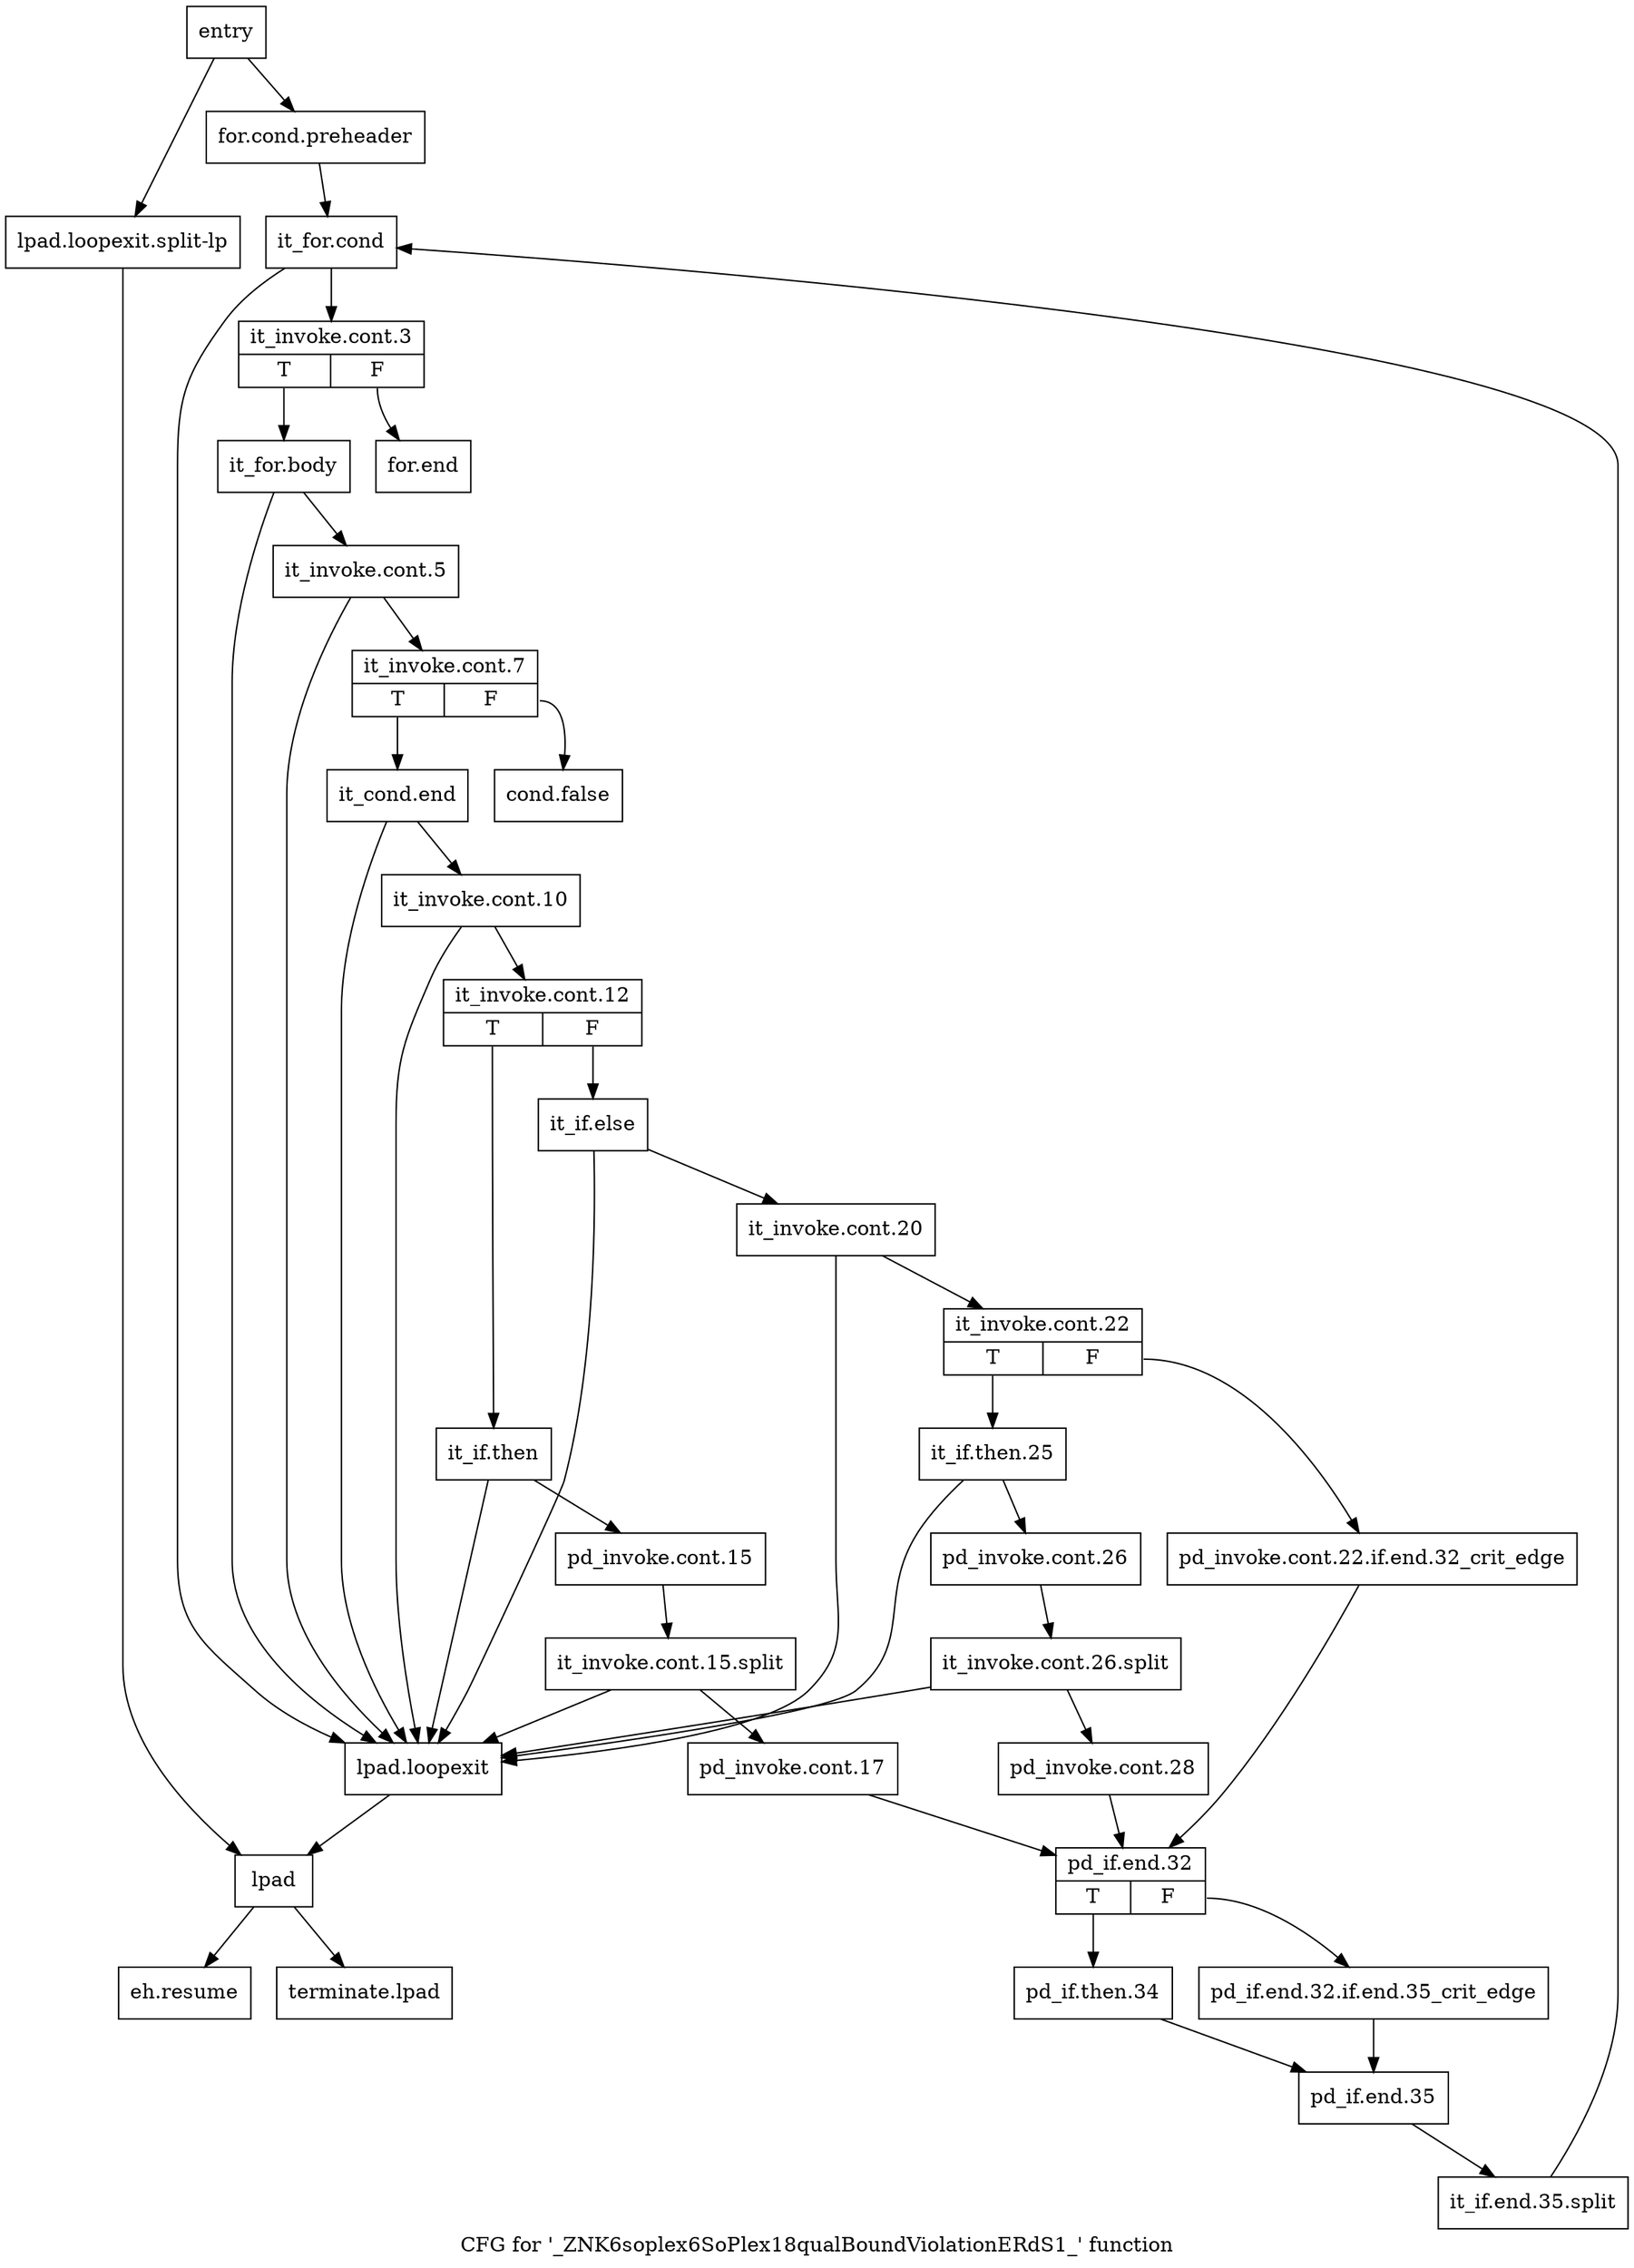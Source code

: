 digraph "CFG for '_ZNK6soplex6SoPlex18qualBoundViolationERdS1_' function" {
	label="CFG for '_ZNK6soplex6SoPlex18qualBoundViolationERdS1_' function";

	Node0x294a020 [shape=record,label="{entry}"];
	Node0x294a020 -> Node0x2941f50;
	Node0x294a020 -> Node0x294b300;
	Node0x2941f50 [shape=record,label="{for.cond.preheader}"];
	Node0x2941f50 -> Node0x2941fa0;
	Node0x2941fa0 [shape=record,label="{it_for.cond}"];
	Node0x2941fa0 -> Node0x294b120;
	Node0x2941fa0 -> Node0x294b2b0;
	Node0x294b120 [shape=record,label="{it_invoke.cont.3|{<s0>T|<s1>F}}"];
	Node0x294b120:s0 -> Node0x294b170;
	Node0x294b120:s1 -> Node0x294b8f0;
	Node0x294b170 [shape=record,label="{it_for.body}"];
	Node0x294b170 -> Node0x294b1c0;
	Node0x294b170 -> Node0x294b2b0;
	Node0x294b1c0 [shape=record,label="{it_invoke.cont.5}"];
	Node0x294b1c0 -> Node0x294b210;
	Node0x294b1c0 -> Node0x294b2b0;
	Node0x294b210 [shape=record,label="{it_invoke.cont.7|{<s0>T|<s1>F}}"];
	Node0x294b210:s0 -> Node0x294b3a0;
	Node0x294b210:s1 -> Node0x294b260;
	Node0x294b260 [shape=record,label="{cond.false}"];
	Node0x294b2b0 [shape=record,label="{lpad.loopexit}"];
	Node0x294b2b0 -> Node0x294b350;
	Node0x294b300 [shape=record,label="{lpad.loopexit.split-lp}"];
	Node0x294b300 -> Node0x294b350;
	Node0x294b350 [shape=record,label="{lpad}"];
	Node0x294b350 -> Node0x294b940;
	Node0x294b350 -> Node0x294b990;
	Node0x294b3a0 [shape=record,label="{it_cond.end}"];
	Node0x294b3a0 -> Node0x294b3f0;
	Node0x294b3a0 -> Node0x294b2b0;
	Node0x294b3f0 [shape=record,label="{it_invoke.cont.10}"];
	Node0x294b3f0 -> Node0x294b440;
	Node0x294b3f0 -> Node0x294b2b0;
	Node0x294b440 [shape=record,label="{it_invoke.cont.12|{<s0>T|<s1>F}}"];
	Node0x294b440:s0 -> Node0x294b490;
	Node0x294b440:s1 -> Node0x294b580;
	Node0x294b490 [shape=record,label="{it_if.then}"];
	Node0x294b490 -> Node0x294b4e0;
	Node0x294b490 -> Node0x294b2b0;
	Node0x294b4e0 [shape=record,label="{pd_invoke.cont.15}"];
	Node0x294b4e0 -> Node0x32c7c10;
	Node0x32c7c10 [shape=record,label="{it_invoke.cont.15.split}"];
	Node0x32c7c10 -> Node0x294b530;
	Node0x32c7c10 -> Node0x294b2b0;
	Node0x294b530 [shape=record,label="{pd_invoke.cont.17}"];
	Node0x294b530 -> Node0x294b7b0;
	Node0x294b580 [shape=record,label="{it_if.else}"];
	Node0x294b580 -> Node0x294b5d0;
	Node0x294b580 -> Node0x294b2b0;
	Node0x294b5d0 [shape=record,label="{it_invoke.cont.20}"];
	Node0x294b5d0 -> Node0x294b620;
	Node0x294b5d0 -> Node0x294b2b0;
	Node0x294b620 [shape=record,label="{it_invoke.cont.22|{<s0>T|<s1>F}}"];
	Node0x294b620:s0 -> Node0x294b6c0;
	Node0x294b620:s1 -> Node0x294b670;
	Node0x294b670 [shape=record,label="{pd_invoke.cont.22.if.end.32_crit_edge}"];
	Node0x294b670 -> Node0x294b7b0;
	Node0x294b6c0 [shape=record,label="{it_if.then.25}"];
	Node0x294b6c0 -> Node0x294b710;
	Node0x294b6c0 -> Node0x294b2b0;
	Node0x294b710 [shape=record,label="{pd_invoke.cont.26}"];
	Node0x294b710 -> Node0x32c7960;
	Node0x32c7960 [shape=record,label="{it_invoke.cont.26.split}"];
	Node0x32c7960 -> Node0x294b760;
	Node0x32c7960 -> Node0x294b2b0;
	Node0x294b760 [shape=record,label="{pd_invoke.cont.28}"];
	Node0x294b760 -> Node0x294b7b0;
	Node0x294b7b0 [shape=record,label="{pd_if.end.32|{<s0>T|<s1>F}}"];
	Node0x294b7b0:s0 -> Node0x294b850;
	Node0x294b7b0:s1 -> Node0x294b800;
	Node0x294b800 [shape=record,label="{pd_if.end.32.if.end.35_crit_edge}"];
	Node0x294b800 -> Node0x294b8a0;
	Node0x294b850 [shape=record,label="{pd_if.then.34}"];
	Node0x294b850 -> Node0x294b8a0;
	Node0x294b8a0 [shape=record,label="{pd_if.end.35}"];
	Node0x294b8a0 -> Node0x3395cb0;
	Node0x3395cb0 [shape=record,label="{it_if.end.35.split}"];
	Node0x3395cb0 -> Node0x2941fa0;
	Node0x294b8f0 [shape=record,label="{for.end}"];
	Node0x294b940 [shape=record,label="{eh.resume}"];
	Node0x294b990 [shape=record,label="{terminate.lpad}"];
}
